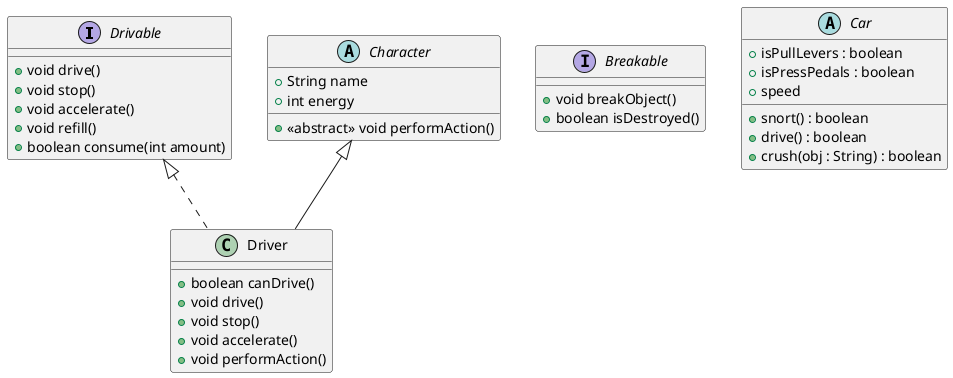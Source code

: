 @startuml

interface Drivable {
    + void drive()
    + void stop()
    + void accelerate()
}

interface Breakable {
    + void breakObject()
    + boolean isDestroyed()
}

interface Drivable {
    + void refill()
    + boolean consume(int amount)
}

abstract class Character {
    + String name
    + int energy
    + <<abstract>> void performAction()
}

class Driver extends Character implements Drivable {
    + boolean canDrive()
    + void drive()
    + void stop()
    + void accelerate()
    + void performAction()
}

abstract class Car {
    + isPullLevers : boolean
    + isPressPedals : boolean
    + speed

    + snort() : boolean
    + drive() : boolean
    + crush(obj : String) : boolean

}

@enduml

'Такие газированные автомобили были очень распространены среди коротышек.
'Но в автомобиле, который соорудили Винтик и Шпунтик, имелось одно очень важное усовершенствование: сбоку к баку была приделана гибкая резиновая трубка с краником, для того чтобы можно было попить газированной воды на ходу, не останавливая машины.
'Торопыжка научился управлять этим автомобилем, и, если кому-нибудь хотелось покататься, Торопыжка катал и никому не отказывал.
'Больше всех любил кататься на автомобиле Сиропчик, так как во время поездки он мог пить сколько угодно газированной воды с сиропом.
'Незнайка тоже любил кататься на автомобиле, и Торопыжка часто его катал.
'Но Незнайке захотелось самому научиться управлять автомобилем, и он стал просить Торопыжку: Однажды, когда Торопыжки не было дома, Незнайка забрался в автомобиль, который стоял во дворе, и стал дергать за рычаги и нажимать педали.
'Сначала у него ничего не получалось, потом вдруг машина зафыркала и поехала.
'Коротышки увидели это в окно и выбежали из дома.
'Трах-трах! Будка рассыпалась в щепки. Хорошо еще, что Булька успел выскочить, а то Незнайка и его раздавил бы.
'Незнайка испугался, хотел остановить машину и потянул какой-то рычаг.
'Но машина, вместо того чтобы остановиться, поехала еще быстрей.
'На дороге попалась беседка. Трах-та-ра-рах! Беседка рассыпалась на кусочки.
'Незнайку с ног до головы забросало щепками. Одной доской его зацепило по спине, другой треснуло по затылку.
'Незнайка ухватился за руль и давай поворачивать. Автомобиль носится по двору, а Незнайка кричит во все горло: Коротышки открыли ворота, Незнайка выехал со двора и помчался по улице.
'Услышав шум, со всех дворов выбегали коротышки.
'Знайка, Авоська, Винтик, доктор Пилюлькин и другие коротышки бежали за ним.
'Но где там! Они не могли его догнать.